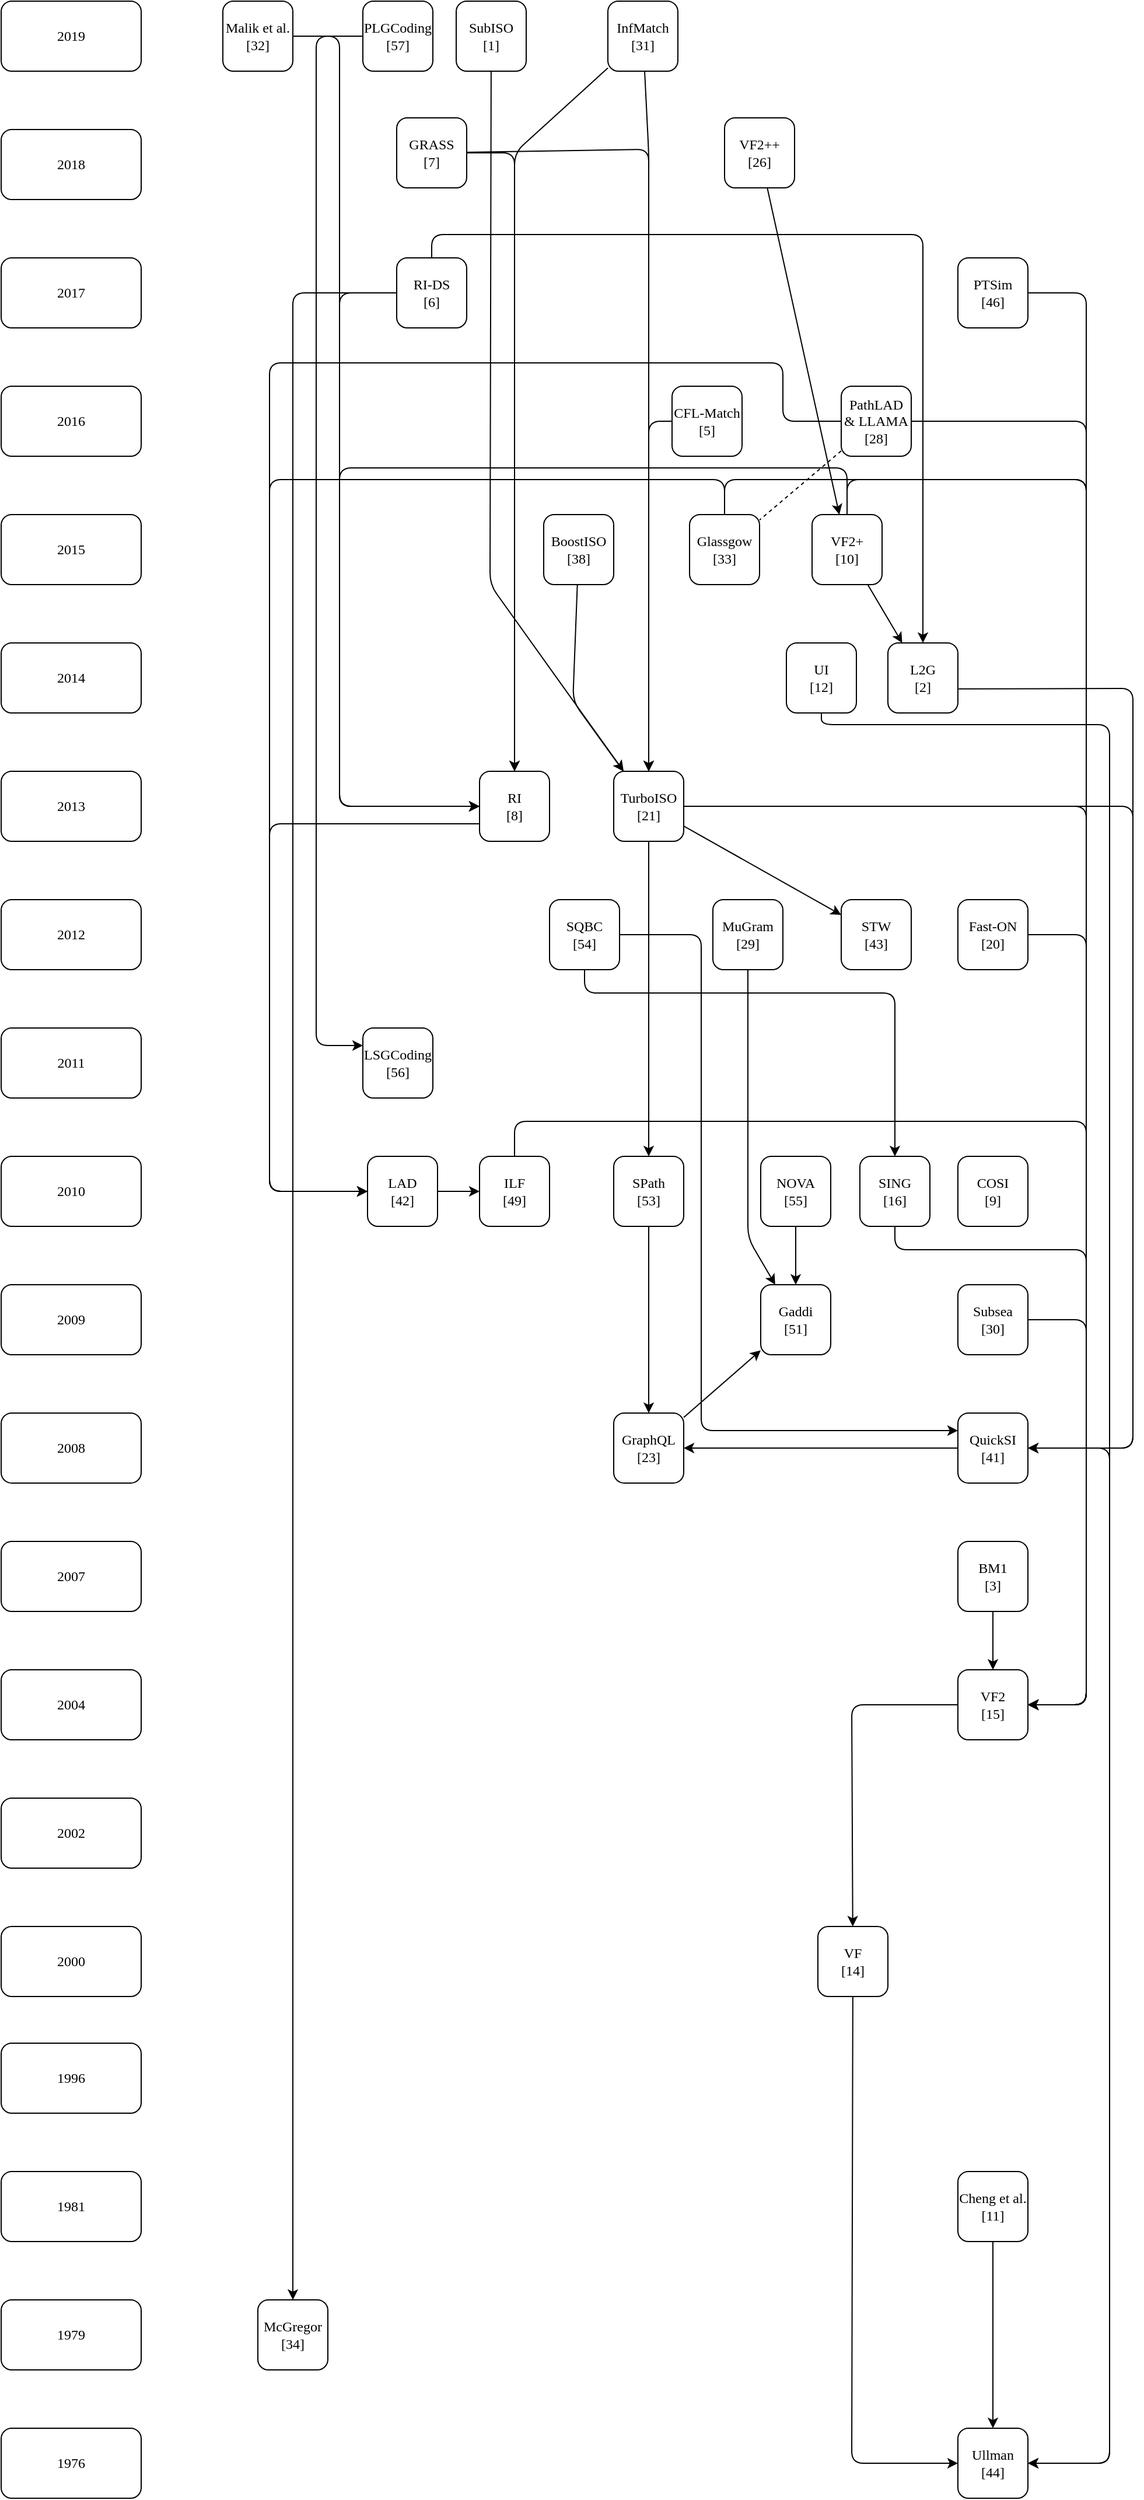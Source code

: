 <mxfile version="12.5.3" type="device"><diagram id="eXozUzhUdbZdbybkpKbx" name="Page-1"><mxGraphModel dx="1762" dy="813" grid="1" gridSize="10" guides="1" tooltips="1" connect="1" arrows="1" fold="1" page="1" pageScale="1" pageWidth="850" pageHeight="1100" math="0" shadow="0"><root><mxCell id="0"/><mxCell id="1" parent="0"/><mxCell id="ACDuuzosHK3Qej2qlpn7-95" value="" style="endArrow=classic;html=1;entryX=0;entryY=0.25;entryDx=0;entryDy=0;fontFamily=Verdana;" parent="1" source="ACDuuzosHK3Qej2qlpn7-7" target="ACDuuzosHK3Qej2qlpn7-47" edge="1"><mxGeometry width="50" height="50" relative="1" as="geometry"><mxPoint x="260" y="290" as="sourcePoint"/><mxPoint x="310" y="240" as="targetPoint"/><Array as="points"><mxPoint x="60" y="100"/><mxPoint x="60" y="965"/></Array></mxGeometry></mxCell><mxCell id="ACDuuzosHK3Qej2qlpn7-102" value="" style="endArrow=classic;html=1;fontFamily=Verdana;" parent="1" source="ACDuuzosHK3Qej2qlpn7-11" target="ACDuuzosHK3Qej2qlpn7-41" edge="1"><mxGeometry width="50" height="50" relative="1" as="geometry"><mxPoint x="433.909" y="160" as="sourcePoint"/><mxPoint x="469.091" y="430" as="targetPoint"/><Array as="points"><mxPoint x="80" y="100"/><mxPoint x="80" y="760"/></Array></mxGeometry></mxCell><mxCell id="ACDuuzosHK3Qej2qlpn7-107" value="" style="endArrow=classic;html=1;fontFamily=Verdana;" parent="1" source="ACDuuzosHK3Qej2qlpn7-14" target="ACDuuzosHK3Qej2qlpn7-41" edge="1"><mxGeometry width="50" height="50" relative="1" as="geometry"><mxPoint x="840" y="240" as="sourcePoint"/><mxPoint x="890" y="190" as="targetPoint"/><Array as="points"><mxPoint x="230" y="200"/></Array></mxGeometry></mxCell><mxCell id="ACDuuzosHK3Qej2qlpn7-108" value="" style="endArrow=classic;html=1;fontFamily=Verdana;" parent="1" source="ACDuuzosHK3Qej2qlpn7-14" target="ACDuuzosHK3Qej2qlpn7-40" edge="1"><mxGeometry width="50" height="50" relative="1" as="geometry"><mxPoint x="920" y="260" as="sourcePoint"/><mxPoint x="970" y="210" as="targetPoint"/><Array as="points"><mxPoint x="345" y="197"/></Array></mxGeometry></mxCell><mxCell id="ACDuuzosHK3Qej2qlpn7-109" value="" style="endArrow=classic;html=1;fontFamily=Verdana;" parent="1" source="ACDuuzosHK3Qej2qlpn7-15" target="ACDuuzosHK3Qej2qlpn7-32" edge="1"><mxGeometry width="50" height="50" relative="1" as="geometry"><mxPoint x="540" y="320" as="sourcePoint"/><mxPoint x="590" y="270" as="targetPoint"/></mxGeometry></mxCell><mxCell id="ACDuuzosHK3Qej2qlpn7-114" value="" style="endArrow=classic;html=1;fontFamily=Verdana;" parent="1" source="ACDuuzosHK3Qej2qlpn7-22" target="ACDuuzosHK3Qej2qlpn7-67" edge="1"><mxGeometry width="50" height="50" relative="1" as="geometry"><mxPoint x="830" y="430" as="sourcePoint"/><mxPoint x="790" y="880" as="targetPoint"/><Array as="points"><mxPoint x="720" y="320"/><mxPoint x="720" y="1530"/></Array></mxGeometry></mxCell><mxCell id="ACDuuzosHK3Qej2qlpn7-116" value="" style="endArrow=classic;html=1;fontFamily=Verdana;" parent="1" source="ACDuuzosHK3Qej2qlpn7-23" target="ACDuuzosHK3Qej2qlpn7-41" edge="1"><mxGeometry width="50" height="50" relative="1" as="geometry"><mxPoint x="160" y="280" as="sourcePoint"/><mxPoint x="210" y="230" as="targetPoint"/><Array as="points"><mxPoint x="80" y="320"/><mxPoint x="80" y="760"/></Array></mxGeometry></mxCell><mxCell id="ACDuuzosHK3Qej2qlpn7-117" value="" style="endArrow=classic;html=1;fontFamily=Verdana;" parent="1" source="ACDuuzosHK3Qej2qlpn7-23" target="ACDuuzosHK3Qej2qlpn7-37" edge="1"><mxGeometry width="50" height="50" relative="1" as="geometry"><mxPoint x="830" y="580" as="sourcePoint"/><mxPoint x="880" y="530" as="targetPoint"/><Array as="points"><mxPoint x="159" y="270"/><mxPoint x="580" y="270"/></Array></mxGeometry></mxCell><mxCell id="ACDuuzosHK3Qej2qlpn7-118" value="" style="endArrow=classic;html=1;fontFamily=Verdana;" parent="1" source="ACDuuzosHK3Qej2qlpn7-23" target="ACDuuzosHK3Qej2qlpn7-92" edge="1"><mxGeometry width="50" height="50" relative="1" as="geometry"><mxPoint x="199" y="366.84" as="sourcePoint"/><mxPoint x="800" y="1640" as="targetPoint"/><Array as="points"><mxPoint x="40" y="320"/><mxPoint x="40" y="1790"/></Array></mxGeometry></mxCell><mxCell id="ACDuuzosHK3Qej2qlpn7-119" value="" style="endArrow=classic;html=1;fontFamily=Verdana;" parent="1" source="ACDuuzosHK3Qej2qlpn7-28" target="ACDuuzosHK3Qej2qlpn7-40" edge="1"><mxGeometry width="50" height="50" relative="1" as="geometry"><mxPoint x="780" y="490" as="sourcePoint"/><mxPoint x="830" y="440" as="targetPoint"/><Array as="points"><mxPoint x="345" y="430"/></Array></mxGeometry></mxCell><mxCell id="ACDuuzosHK3Qej2qlpn7-120" value="" style="endArrow=classic;html=1;fontFamily=Verdana;" parent="1" source="ACDuuzosHK3Qej2qlpn7-27" target="ACDuuzosHK3Qej2qlpn7-67" edge="1"><mxGeometry width="50" height="50" relative="1" as="geometry"><mxPoint x="650" y="540" as="sourcePoint"/><mxPoint x="820" y="960" as="targetPoint"/><Array as="points"><mxPoint x="720" y="430"/><mxPoint x="720" y="1530"/></Array></mxGeometry></mxCell><mxCell id="ACDuuzosHK3Qej2qlpn7-121" value="" style="endArrow=classic;html=1;fontFamily=Verdana;" parent="1" source="ACDuuzosHK3Qej2qlpn7-27" target="ACDuuzosHK3Qej2qlpn7-75" edge="1"><mxGeometry width="50" height="50" relative="1" as="geometry"><mxPoint x="500" y="710" as="sourcePoint"/><mxPoint x="550" y="660" as="targetPoint"/><Array as="points"><mxPoint x="460" y="430"/><mxPoint x="460" y="380"/><mxPoint x="20" y="380"/><mxPoint x="20" y="1090"/></Array></mxGeometry></mxCell><mxCell id="ACDuuzosHK3Qej2qlpn7-122" value="" style="endArrow=none;html=1;dashed=1;fontFamily=Verdana;" parent="1" source="ACDuuzosHK3Qej2qlpn7-27" target="ACDuuzosHK3Qej2qlpn7-33" edge="1"><mxGeometry width="50" height="50" relative="1" as="geometry"><mxPoint x="250" y="560" as="sourcePoint"/><mxPoint x="300" y="510" as="targetPoint"/></mxGeometry></mxCell><mxCell id="ACDuuzosHK3Qej2qlpn7-123" value="" style="endArrow=classic;html=1;fontFamily=Verdana;" parent="1" source="ACDuuzosHK3Qej2qlpn7-33" target="ACDuuzosHK3Qej2qlpn7-67" edge="1"><mxGeometry width="50" height="50" relative="1" as="geometry"><mxPoint x="810" y="550" as="sourcePoint"/><mxPoint x="850" y="1070" as="targetPoint"/><Array as="points"><mxPoint x="410" y="480"/><mxPoint x="720" y="480"/><mxPoint x="720" y="1530"/></Array></mxGeometry></mxCell><mxCell id="ACDuuzosHK3Qej2qlpn7-124" value="" style="endArrow=classic;html=1;fontFamily=Verdana;" parent="1" source="ACDuuzosHK3Qej2qlpn7-33" target="ACDuuzosHK3Qej2qlpn7-75" edge="1"><mxGeometry width="50" height="50" relative="1" as="geometry"><mxPoint x="160" y="540" as="sourcePoint"/><mxPoint x="240" y="490" as="targetPoint"/><Array as="points"><mxPoint x="410" y="480"/><mxPoint x="20" y="480"/><mxPoint x="20" y="1090"/></Array></mxGeometry></mxCell><mxCell id="ACDuuzosHK3Qej2qlpn7-125" value="" style="endArrow=classic;html=1;fontFamily=Verdana;" parent="1" source="ACDuuzosHK3Qej2qlpn7-32" target="ACDuuzosHK3Qej2qlpn7-41" edge="1"><mxGeometry width="50" height="50" relative="1" as="geometry"><mxPoint x="490" y="760" as="sourcePoint"/><mxPoint x="540" y="710" as="targetPoint"/><Array as="points"><mxPoint x="515" y="470"/><mxPoint x="80" y="470"/><mxPoint x="80" y="760"/></Array></mxGeometry></mxCell><mxCell id="ACDuuzosHK3Qej2qlpn7-126" value="" style="endArrow=classic;html=1;fontFamily=Verdana;" parent="1" source="ACDuuzosHK3Qej2qlpn7-32" target="ACDuuzosHK3Qej2qlpn7-67" edge="1"><mxGeometry width="50" height="50" relative="1" as="geometry"><mxPoint x="495" y="552.8" as="sourcePoint"/><mxPoint x="840" y="880" as="targetPoint"/><Array as="points"><mxPoint x="515" y="480"/><mxPoint x="720" y="480"/><mxPoint x="720" y="1530"/></Array></mxGeometry></mxCell><mxCell id="ACDuuzosHK3Qej2qlpn7-127" value="" style="endArrow=classic;html=1;fontFamily=Verdana;" parent="1" source="ACDuuzosHK3Qej2qlpn7-32" target="ACDuuzosHK3Qej2qlpn7-37" edge="1"><mxGeometry width="50" height="50" relative="1" as="geometry"><mxPoint x="780" y="580" as="sourcePoint"/><mxPoint x="830" y="530" as="targetPoint"/></mxGeometry></mxCell><mxCell id="ACDuuzosHK3Qej2qlpn7-130" value="" style="endArrow=classic;html=1;fontFamily=Verdana;" parent="1" source="ACDuuzosHK3Qej2qlpn7-35" target="ACDuuzosHK3Qej2qlpn7-94" edge="1"><mxGeometry width="50" height="50" relative="1" as="geometry"><mxPoint x="220" y="770" as="sourcePoint"/><mxPoint x="500" y="1670" as="targetPoint"/><Array as="points"><mxPoint x="493" y="690"/><mxPoint x="740" y="690"/><mxPoint x="740" y="2180"/></Array></mxGeometry></mxCell><mxCell id="ACDuuzosHK3Qej2qlpn7-131" value="" style="endArrow=classic;html=1;exitX=1.01;exitY=0.656;exitDx=0;exitDy=0;exitPerimeter=0;fontFamily=Verdana;" parent="1" source="ACDuuzosHK3Qej2qlpn7-37" target="ACDuuzosHK3Qej2qlpn7-55" edge="1"><mxGeometry width="50" height="50" relative="1" as="geometry"><mxPoint x="790" y="680" as="sourcePoint"/><mxPoint x="840" y="630" as="targetPoint"/><Array as="points"><mxPoint x="760" y="659"/><mxPoint x="760" y="1310"/></Array></mxGeometry></mxCell><mxCell id="ACDuuzosHK3Qej2qlpn7-132" value="" style="endArrow=classic;html=1;exitX=0;exitY=0.75;exitDx=0;exitDy=0;fontFamily=Verdana;" parent="1" source="ACDuuzosHK3Qej2qlpn7-41" target="ACDuuzosHK3Qej2qlpn7-75" edge="1"><mxGeometry width="50" height="50" relative="1" as="geometry"><mxPoint x="260" y="770" as="sourcePoint"/><mxPoint x="240" y="790" as="targetPoint"/><Array as="points"><mxPoint x="20" y="775"/><mxPoint x="20" y="1090"/></Array></mxGeometry></mxCell><mxCell id="ACDuuzosHK3Qej2qlpn7-134" value="" style="endArrow=classic;html=1;fontFamily=Verdana;" parent="1" source="ACDuuzosHK3Qej2qlpn7-40" target="ACDuuzosHK3Qej2qlpn7-67" edge="1"><mxGeometry width="50" height="50" relative="1" as="geometry"><mxPoint x="520" y="880" as="sourcePoint"/><mxPoint x="570" y="830" as="targetPoint"/><Array as="points"><mxPoint x="720" y="760"/><mxPoint x="720" y="1530"/></Array></mxGeometry></mxCell><mxCell id="ACDuuzosHK3Qej2qlpn7-135" value="" style="endArrow=classic;html=1;fontFamily=Verdana;" parent="1" source="ACDuuzosHK3Qej2qlpn7-40" target="ACDuuzosHK3Qej2qlpn7-55" edge="1"><mxGeometry width="50" height="50" relative="1" as="geometry"><mxPoint x="370" y="750" as="sourcePoint"/><mxPoint x="635" y="1280" as="targetPoint"/><Array as="points"><mxPoint x="760" y="760"/><mxPoint x="760" y="1310"/></Array></mxGeometry></mxCell><mxCell id="ACDuuzosHK3Qej2qlpn7-136" value="" style="endArrow=classic;html=1;fontFamily=Verdana;" parent="1" source="ACDuuzosHK3Qej2qlpn7-40" target="ACDuuzosHK3Qej2qlpn7-44" edge="1"><mxGeometry width="50" height="50" relative="1" as="geometry"><mxPoint x="580" y="880" as="sourcePoint"/><mxPoint x="630" y="830" as="targetPoint"/></mxGeometry></mxCell><mxCell id="ACDuuzosHK3Qej2qlpn7-137" value="" style="endArrow=classic;html=1;fontFamily=Verdana;" parent="1" source="ACDuuzosHK3Qej2qlpn7-40" target="ACDuuzosHK3Qej2qlpn7-50" edge="1"><mxGeometry width="50" height="50" relative="1" as="geometry"><mxPoint x="385" y="728.136" as="sourcePoint"/><mxPoint x="620" y="791.864" as="targetPoint"/><Array as="points"/></mxGeometry></mxCell><mxCell id="ACDuuzosHK3Qej2qlpn7-143" value="" style="endArrow=classic;html=1;fontFamily=Verdana;" parent="1" source="ACDuuzosHK3Qej2qlpn7-73" target="ACDuuzosHK3Qej2qlpn7-67" edge="1"><mxGeometry width="50" height="50" relative="1" as="geometry"><mxPoint x="-320" y="1040" as="sourcePoint"/><mxPoint x="-270" y="990" as="targetPoint"/><Array as="points"><mxPoint x="230" y="1030"/><mxPoint x="720" y="1030"/><mxPoint x="720" y="1530"/></Array></mxGeometry></mxCell><mxCell id="ACDuuzosHK3Qej2qlpn7-145" value="" style="endArrow=classic;html=1;fontFamily=Verdana;" parent="1" source="ACDuuzosHK3Qej2qlpn7-50" target="ACDuuzosHK3Qej2qlpn7-56" edge="1"><mxGeometry width="50" height="50" relative="1" as="geometry"><mxPoint x="410" y="1090" as="sourcePoint"/><mxPoint x="460" y="1040" as="targetPoint"/></mxGeometry></mxCell><mxCell id="ACDuuzosHK3Qej2qlpn7-146" value="" style="endArrow=classic;html=1;fontFamily=Verdana;" parent="1" source="ACDuuzosHK3Qej2qlpn7-74" target="ACDuuzosHK3Qej2qlpn7-53" edge="1"><mxGeometry width="50" height="50" relative="1" as="geometry"><mxPoint x="440" y="1070" as="sourcePoint"/><mxPoint x="490" y="1020" as="targetPoint"/></mxGeometry></mxCell><mxCell id="ACDuuzosHK3Qej2qlpn7-147" value="" style="endArrow=classic;html=1;fontFamily=Verdana;" parent="1" source="ACDuuzosHK3Qej2qlpn7-77" target="ACDuuzosHK3Qej2qlpn7-67" edge="1"><mxGeometry width="50" height="50" relative="1" as="geometry"><mxPoint x="560" y="1100" as="sourcePoint"/><mxPoint x="840" y="1420" as="targetPoint"/><Array as="points"><mxPoint x="556" y="1140"/><mxPoint x="720" y="1140"/><mxPoint x="720" y="1530"/></Array></mxGeometry></mxCell><mxCell id="ACDuuzosHK3Qej2qlpn7-148" value="" style="endArrow=classic;html=1;fontFamily=Verdana;" parent="1" source="ACDuuzosHK3Qej2qlpn7-52" target="ACDuuzosHK3Qej2qlpn7-67" edge="1"><mxGeometry width="50" height="50" relative="1" as="geometry"><mxPoint x="220" y="1160" as="sourcePoint"/><mxPoint x="270" y="1110" as="targetPoint"/><Array as="points"><mxPoint x="720" y="1200"/><mxPoint x="720" y="1530"/></Array></mxGeometry></mxCell><mxCell id="ACDuuzosHK3Qej2qlpn7-151" value="" style="endArrow=classic;html=1;fontFamily=Verdana;" parent="1" source="ACDuuzosHK3Qej2qlpn7-56" target="ACDuuzosHK3Qej2qlpn7-53" edge="1"><mxGeometry width="50" height="50" relative="1" as="geometry"><mxPoint x="260" y="1130" as="sourcePoint"/><mxPoint x="310" y="1080" as="targetPoint"/></mxGeometry></mxCell><mxCell id="ACDuuzosHK3Qej2qlpn7-154" value="" style="endArrow=classic;html=1;fontFamily=Verdana;" parent="1" source="ACDuuzosHK3Qej2qlpn7-80" target="ACDuuzosHK3Qej2qlpn7-67" edge="1"><mxGeometry width="50" height="50" relative="1" as="geometry"><mxPoint x="190" y="1310" as="sourcePoint"/><mxPoint x="240" y="1260" as="targetPoint"/></mxGeometry></mxCell><mxCell id="ACDuuzosHK3Qej2qlpn7-162" value="" style="endArrow=classic;html=1;fontFamily=Verdana;" parent="1" source="ACDuuzosHK3Qej2qlpn7-67" target="ACDuuzosHK3Qej2qlpn7-86" edge="1"><mxGeometry width="50" height="50" relative="1" as="geometry"><mxPoint x="700" y="1450" as="sourcePoint"/><mxPoint x="750" y="1400" as="targetPoint"/><Array as="points"><mxPoint x="580" y="1530"/><mxPoint x="519" y="1530"/></Array></mxGeometry></mxCell><mxCell id="ACDuuzosHK3Qej2qlpn7-164" value="" style="endArrow=classic;html=1;fontFamily=Verdana;" parent="1" source="ACDuuzosHK3Qej2qlpn7-86" target="ACDuuzosHK3Qej2qlpn7-94" edge="1"><mxGeometry width="50" height="50" relative="1" as="geometry"><mxPoint x="360" y="1670" as="sourcePoint"/><mxPoint x="410" y="1620" as="targetPoint"/><Array as="points"><mxPoint x="519" y="2180"/></Array></mxGeometry></mxCell><mxCell id="ACDuuzosHK3Qej2qlpn7-165" value="" style="endArrow=classic;html=1;fontFamily=Verdana;" parent="1" source="ACDuuzosHK3Qej2qlpn7-90" target="ACDuuzosHK3Qej2qlpn7-94" edge="1"><mxGeometry width="50" height="50" relative="1" as="geometry"><mxPoint x="420" y="1610" as="sourcePoint"/><mxPoint x="470" y="1560" as="targetPoint"/></mxGeometry></mxCell><mxCell id="ACDuuzosHK3Qej2qlpn7-169" value="" style="group;fontFamily=Verdana;" parent="1" vertex="1" connectable="0"><mxGeometry x="-210" y="290" width="880" height="60" as="geometry"/></mxCell><mxCell id="ACDuuzosHK3Qej2qlpn7-20" value="2017" style="rounded=1;whiteSpace=wrap;html=1;fontFamily=Verdana;" parent="ACDuuzosHK3Qej2qlpn7-169" vertex="1"><mxGeometry width="120" height="60" as="geometry"/></mxCell><mxCell id="ACDuuzosHK3Qej2qlpn7-22" value="PTSim&lt;br&gt;[46]" style="rounded=1;whiteSpace=wrap;html=1;fontFamily=Verdana;" parent="ACDuuzosHK3Qej2qlpn7-169" vertex="1"><mxGeometry x="820" width="60" height="60" as="geometry"/></mxCell><mxCell id="ACDuuzosHK3Qej2qlpn7-23" value="RI-DS&lt;br&gt;[6]" style="rounded=1;whiteSpace=wrap;html=1;fontFamily=Verdana;" parent="ACDuuzosHK3Qej2qlpn7-169" vertex="1"><mxGeometry x="339" width="60" height="60" as="geometry"/></mxCell><mxCell id="ACDuuzosHK3Qej2qlpn7-170" value="" style="group;fontFamily=Verdana;" parent="1" vertex="1" connectable="0"><mxGeometry x="-210" y="400" width="780" height="80" as="geometry"/></mxCell><mxCell id="ACDuuzosHK3Qej2qlpn7-25" value="2016" style="rounded=1;whiteSpace=wrap;html=1;fontFamily=Verdana;" parent="ACDuuzosHK3Qej2qlpn7-170" vertex="1"><mxGeometry width="120" height="60" as="geometry"/></mxCell><mxCell id="ACDuuzosHK3Qej2qlpn7-27" value="PathLAD &amp;amp; LLAMA&lt;br&gt;[28]" style="rounded=1;whiteSpace=wrap;html=1;fontFamily=Verdana;" parent="ACDuuzosHK3Qej2qlpn7-170" vertex="1"><mxGeometry x="720" width="60" height="60" as="geometry"/></mxCell><mxCell id="ACDuuzosHK3Qej2qlpn7-28" value="CFL-Match&lt;br&gt;[5]" style="rounded=1;whiteSpace=wrap;html=1;fontFamily=Verdana;" parent="ACDuuzosHK3Qej2qlpn7-170" vertex="1"><mxGeometry x="575" width="60" height="60" as="geometry"/></mxCell><mxCell id="ACDuuzosHK3Qej2qlpn7-171" value="" style="group;fontFamily=Verdana;" parent="1" vertex="1" connectable="0"><mxGeometry x="-210" y="510" width="755" height="60" as="geometry"/></mxCell><mxCell id="ACDuuzosHK3Qej2qlpn7-29" value="2015" style="rounded=1;whiteSpace=wrap;html=1;fontFamily=Verdana;" parent="ACDuuzosHK3Qej2qlpn7-171" vertex="1"><mxGeometry width="120" height="60" as="geometry"/></mxCell><mxCell id="ACDuuzosHK3Qej2qlpn7-32" value="VF2+&lt;br&gt;[10]" style="rounded=1;whiteSpace=wrap;html=1;fontFamily=Verdana;" parent="ACDuuzosHK3Qej2qlpn7-171" vertex="1"><mxGeometry x="695" width="60" height="60" as="geometry"/></mxCell><mxCell id="ACDuuzosHK3Qej2qlpn7-33" value="Glassgow&lt;br&gt;[33]" style="rounded=1;whiteSpace=wrap;html=1;fontFamily=Verdana;" parent="ACDuuzosHK3Qej2qlpn7-171" vertex="1"><mxGeometry x="590" width="60" height="60" as="geometry"/></mxCell><mxCell id="POZucPdsLbLJpyyyHZiK-18" value="BoostISO&lt;br&gt;[38]" style="rounded=1;whiteSpace=wrap;html=1;fontFamily=Verdana;" parent="ACDuuzosHK3Qej2qlpn7-171" vertex="1"><mxGeometry x="465" width="60" height="60" as="geometry"/></mxCell><mxCell id="ACDuuzosHK3Qej2qlpn7-172" value="" style="group;fontFamily=Verdana;" parent="1" vertex="1" connectable="0"><mxGeometry x="-210" y="620" width="820" height="60" as="geometry"/></mxCell><mxCell id="ACDuuzosHK3Qej2qlpn7-34" value="2014" style="rounded=1;whiteSpace=wrap;html=1;fontFamily=Verdana;" parent="ACDuuzosHK3Qej2qlpn7-172" vertex="1"><mxGeometry width="120" height="60" as="geometry"/></mxCell><mxCell id="ACDuuzosHK3Qej2qlpn7-35" value="UI&lt;br&gt;[12]" style="rounded=1;whiteSpace=wrap;html=1;fontFamily=Verdana;" parent="ACDuuzosHK3Qej2qlpn7-172" vertex="1"><mxGeometry x="673" width="60" height="60" as="geometry"/></mxCell><mxCell id="ACDuuzosHK3Qej2qlpn7-37" value="L2G&lt;br&gt;[2]" style="rounded=1;whiteSpace=wrap;html=1;fontFamily=Verdana;" parent="ACDuuzosHK3Qej2qlpn7-172" vertex="1"><mxGeometry x="760" width="60" height="60" as="geometry"/></mxCell><mxCell id="ACDuuzosHK3Qej2qlpn7-174" value="" style="group;fontFamily=Verdana;" parent="1" vertex="1" connectable="0"><mxGeometry x="-210" y="730" width="585" height="60" as="geometry"/></mxCell><mxCell id="ACDuuzosHK3Qej2qlpn7-39" value="2013" style="rounded=1;whiteSpace=wrap;html=1;fontFamily=Verdana;" parent="ACDuuzosHK3Qej2qlpn7-174" vertex="1"><mxGeometry width="120" height="60" as="geometry"/></mxCell><mxCell id="ACDuuzosHK3Qej2qlpn7-40" value="TurboISO&lt;br&gt;[21]" style="rounded=1;whiteSpace=wrap;html=1;fontFamily=Verdana;" parent="ACDuuzosHK3Qej2qlpn7-174" vertex="1"><mxGeometry x="525" width="60" height="60" as="geometry"/></mxCell><mxCell id="ACDuuzosHK3Qej2qlpn7-41" value="RI&lt;br&gt;[8]" style="rounded=1;whiteSpace=wrap;html=1;fontFamily=Verdana;" parent="ACDuuzosHK3Qej2qlpn7-174" vertex="1"><mxGeometry x="410" width="60" height="60" as="geometry"/></mxCell><mxCell id="ACDuuzosHK3Qej2qlpn7-175" value="" style="group;fontFamily=Verdana;" parent="1" vertex="1" connectable="0"><mxGeometry x="-210" y="840" width="725" height="60" as="geometry"/></mxCell><mxCell id="ACDuuzosHK3Qej2qlpn7-42" value="2012" style="rounded=1;whiteSpace=wrap;html=1;fontFamily=Verdana;" parent="ACDuuzosHK3Qej2qlpn7-175" vertex="1"><mxGeometry width="120" height="60" as="geometry"/></mxCell><mxCell id="POZucPdsLbLJpyyyHZiK-1" value="MuGram&lt;br&gt;[29]" style="rounded=1;whiteSpace=wrap;html=1;flipH=1;fontFamily=Verdana;" parent="ACDuuzosHK3Qej2qlpn7-175" vertex="1"><mxGeometry x="610" width="60" height="60" as="geometry"/></mxCell><mxCell id="POZucPdsLbLJpyyyHZiK-4" value="SQBC&lt;br&gt;[54]" style="rounded=1;whiteSpace=wrap;html=1;fontFamily=Verdana;" parent="ACDuuzosHK3Qej2qlpn7-175" vertex="1"><mxGeometry x="470" width="60" height="60" as="geometry"/></mxCell><mxCell id="ACDuuzosHK3Qej2qlpn7-176" value="" style="group;fontFamily=Verdana;" parent="1" vertex="1" connectable="0"><mxGeometry x="-210" y="950" width="880" height="60" as="geometry"/></mxCell><mxCell id="ACDuuzosHK3Qej2qlpn7-45" value="2011" style="rounded=1;whiteSpace=wrap;html=1;fontFamily=Verdana;" parent="ACDuuzosHK3Qej2qlpn7-176" vertex="1"><mxGeometry width="120" height="60" as="geometry"/></mxCell><mxCell id="ACDuuzosHK3Qej2qlpn7-47" value="LSGCoding&lt;br&gt;[56]" style="rounded=1;whiteSpace=wrap;html=1;fontFamily=Verdana;" parent="ACDuuzosHK3Qej2qlpn7-176" vertex="1"><mxGeometry x="310" width="60" height="60" as="geometry"/></mxCell><mxCell id="ACDuuzosHK3Qej2qlpn7-177" value="" style="group;fontFamily=Verdana;" parent="1" vertex="1" connectable="0"><mxGeometry x="-210" y="1060" width="880" height="60" as="geometry"/></mxCell><mxCell id="ACDuuzosHK3Qej2qlpn7-48" value="2010" style="rounded=1;whiteSpace=wrap;html=1;flipH=1;fontFamily=Verdana;" parent="ACDuuzosHK3Qej2qlpn7-177" vertex="1"><mxGeometry width="120" height="60" as="geometry"/></mxCell><mxCell id="ACDuuzosHK3Qej2qlpn7-50" value="SPath&lt;br&gt;[53]" style="rounded=1;whiteSpace=wrap;html=1;flipH=1;fontFamily=Verdana;" parent="ACDuuzosHK3Qej2qlpn7-177" vertex="1"><mxGeometry x="525" width="60" height="60" as="geometry"/></mxCell><mxCell id="ACDuuzosHK3Qej2qlpn7-73" value="ILF&lt;br&gt;[49]" style="rounded=1;whiteSpace=wrap;html=1;flipH=1;fontFamily=Verdana;" parent="ACDuuzosHK3Qej2qlpn7-177" vertex="1"><mxGeometry x="410" width="60" height="60" as="geometry"/></mxCell><mxCell id="ACDuuzosHK3Qej2qlpn7-74" value="NOVA&lt;br&gt;[55]" style="rounded=1;whiteSpace=wrap;html=1;flipH=1;fontFamily=Verdana;" parent="ACDuuzosHK3Qej2qlpn7-177" vertex="1"><mxGeometry x="651" width="60" height="60" as="geometry"/></mxCell><mxCell id="ACDuuzosHK3Qej2qlpn7-75" value="LAD&lt;br&gt;[42]" style="rounded=1;whiteSpace=wrap;html=1;flipH=1;fontFamily=Verdana;" parent="ACDuuzosHK3Qej2qlpn7-177" vertex="1"><mxGeometry x="314" width="60" height="60" as="geometry"/></mxCell><mxCell id="ACDuuzosHK3Qej2qlpn7-76" value="COSI&lt;br&gt;[9]" style="rounded=1;whiteSpace=wrap;html=1;flipH=1;fontFamily=Verdana;" parent="ACDuuzosHK3Qej2qlpn7-177" vertex="1"><mxGeometry x="820" width="60" height="60" as="geometry"/></mxCell><mxCell id="ACDuuzosHK3Qej2qlpn7-77" value="SING&lt;br&gt;[16]" style="rounded=1;whiteSpace=wrap;html=1;flipH=1;fontFamily=Verdana;" parent="ACDuuzosHK3Qej2qlpn7-177" vertex="1"><mxGeometry x="736" width="60" height="60" as="geometry"/></mxCell><mxCell id="ACDuuzosHK3Qej2qlpn7-141" value="" style="endArrow=classic;html=1;fontFamily=Verdana;" parent="ACDuuzosHK3Qej2qlpn7-177" source="ACDuuzosHK3Qej2qlpn7-75" target="ACDuuzosHK3Qej2qlpn7-73" edge="1"><mxGeometry width="50" height="50" relative="1" as="geometry"><mxPoint x="-320" y="1080" as="sourcePoint"/><mxPoint x="-270" y="1030" as="targetPoint"/></mxGeometry></mxCell><mxCell id="ACDuuzosHK3Qej2qlpn7-178" value="" style="group;fontFamily=Verdana;" parent="1" vertex="1" connectable="0"><mxGeometry x="-210" y="1170" width="880" height="60" as="geometry"/></mxCell><mxCell id="ACDuuzosHK3Qej2qlpn7-51" value="2009" style="rounded=1;whiteSpace=wrap;html=1;fontFamily=Verdana;" parent="ACDuuzosHK3Qej2qlpn7-178" vertex="1"><mxGeometry width="120" height="60" as="geometry"/></mxCell><mxCell id="ACDuuzosHK3Qej2qlpn7-52" value="Subsea&lt;br&gt;[30]" style="rounded=1;whiteSpace=wrap;html=1;fontFamily=Verdana;" parent="ACDuuzosHK3Qej2qlpn7-178" vertex="1"><mxGeometry x="820" width="60" height="60" as="geometry"/></mxCell><mxCell id="ACDuuzosHK3Qej2qlpn7-53" value="Gaddi&lt;br&gt;[51]" style="rounded=1;whiteSpace=wrap;html=1;fontFamily=Verdana;" parent="ACDuuzosHK3Qej2qlpn7-178" vertex="1"><mxGeometry x="651" width="60" height="60" as="geometry"/></mxCell><mxCell id="ACDuuzosHK3Qej2qlpn7-179" value="" style="group;fontFamily=Verdana;" parent="1" vertex="1" connectable="0"><mxGeometry x="-210" y="1280" width="880" height="60" as="geometry"/></mxCell><mxCell id="ACDuuzosHK3Qej2qlpn7-54" value="2008" style="rounded=1;whiteSpace=wrap;html=1;fontFamily=Verdana;" parent="ACDuuzosHK3Qej2qlpn7-179" vertex="1"><mxGeometry width="120" height="60" as="geometry"/></mxCell><mxCell id="ACDuuzosHK3Qej2qlpn7-55" value="QuickSI&lt;br&gt;[41]" style="rounded=1;whiteSpace=wrap;html=1;fontFamily=Verdana;" parent="ACDuuzosHK3Qej2qlpn7-179" vertex="1"><mxGeometry x="820" width="60" height="60" as="geometry"/></mxCell><mxCell id="ACDuuzosHK3Qej2qlpn7-56" value="GraphQL&lt;br&gt;[23]" style="rounded=1;whiteSpace=wrap;html=1;fontFamily=Verdana;" parent="ACDuuzosHK3Qej2qlpn7-179" vertex="1"><mxGeometry x="525" width="60" height="60" as="geometry"/></mxCell><mxCell id="ACDuuzosHK3Qej2qlpn7-152" value="" style="endArrow=classic;html=1;fontFamily=Verdana;" parent="ACDuuzosHK3Qej2qlpn7-179" source="ACDuuzosHK3Qej2qlpn7-55" target="ACDuuzosHK3Qej2qlpn7-56" edge="1"><mxGeometry width="50" height="50" relative="1" as="geometry"><mxPoint x="1000" y="190" as="sourcePoint"/><mxPoint x="1050" y="140" as="targetPoint"/></mxGeometry></mxCell><mxCell id="ACDuuzosHK3Qej2qlpn7-180" value="" style="group;fontFamily=Verdana;" parent="1" vertex="1" connectable="0"><mxGeometry x="-210" y="1390" width="880" height="60" as="geometry"/></mxCell><mxCell id="ACDuuzosHK3Qej2qlpn7-57" value="2007" style="rounded=1;whiteSpace=wrap;html=1;fontFamily=Verdana;" parent="ACDuuzosHK3Qej2qlpn7-180" vertex="1"><mxGeometry width="120" height="60" as="geometry"/></mxCell><mxCell id="ACDuuzosHK3Qej2qlpn7-80" value="BM1&lt;br&gt;[3]" style="rounded=1;whiteSpace=wrap;html=1;fontFamily=Verdana;" parent="ACDuuzosHK3Qej2qlpn7-180" vertex="1"><mxGeometry x="820" width="60" height="60" as="geometry"/></mxCell><mxCell id="ACDuuzosHK3Qej2qlpn7-181" value="" style="group;fontFamily=Verdana;" parent="1" vertex="1" connectable="0"><mxGeometry x="-210" y="1500" width="880" height="60" as="geometry"/></mxCell><mxCell id="ACDuuzosHK3Qej2qlpn7-66" value="2004" style="rounded=1;whiteSpace=wrap;html=1;fontFamily=Verdana;" parent="ACDuuzosHK3Qej2qlpn7-181" vertex="1"><mxGeometry width="120" height="60" as="geometry"/></mxCell><mxCell id="ACDuuzosHK3Qej2qlpn7-67" value="VF2&lt;br&gt;[15]" style="rounded=1;whiteSpace=wrap;html=1;fontFamily=Verdana;" parent="ACDuuzosHK3Qej2qlpn7-181" vertex="1"><mxGeometry x="820" width="60" height="60" as="geometry"/></mxCell><mxCell id="ACDuuzosHK3Qej2qlpn7-182" value="" style="group;fontFamily=Verdana;" parent="1" vertex="1" connectable="0"><mxGeometry x="-210" y="1610" width="880" height="60" as="geometry"/></mxCell><mxCell id="ACDuuzosHK3Qej2qlpn7-69" value="2002" style="rounded=1;whiteSpace=wrap;html=1;fontFamily=Verdana;" parent="ACDuuzosHK3Qej2qlpn7-182" vertex="1"><mxGeometry width="120" height="60" as="geometry"/></mxCell><mxCell id="ACDuuzosHK3Qej2qlpn7-183" value="" style="group;fontFamily=Verdana;" parent="1" vertex="1" connectable="0"><mxGeometry x="-210" y="1720" width="880" height="60" as="geometry"/></mxCell><mxCell id="ACDuuzosHK3Qej2qlpn7-113" value="2000" style="rounded=1;whiteSpace=wrap;html=1;fontFamily=Verdana;" parent="ACDuuzosHK3Qej2qlpn7-183" vertex="1"><mxGeometry width="120" height="60" as="geometry"/></mxCell><mxCell id="ACDuuzosHK3Qej2qlpn7-86" value="VF&lt;br&gt;[14]" style="rounded=1;whiteSpace=wrap;html=1;fontFamily=Verdana;" parent="ACDuuzosHK3Qej2qlpn7-183" vertex="1"><mxGeometry x="700" width="60" height="60" as="geometry"/></mxCell><mxCell id="ACDuuzosHK3Qej2qlpn7-185" value="" style="group;fontFamily=Verdana;" parent="1" vertex="1" connectable="0"><mxGeometry x="-210" y="1820" width="880" height="60" as="geometry"/></mxCell><mxCell id="ACDuuzosHK3Qej2qlpn7-87" value="1996" style="rounded=1;whiteSpace=wrap;html=1;fontFamily=Verdana;" parent="ACDuuzosHK3Qej2qlpn7-185" vertex="1"><mxGeometry width="120" height="60" as="geometry"/></mxCell><mxCell id="ACDuuzosHK3Qej2qlpn7-186" value="" style="group;fontFamily=Verdana;" parent="1" vertex="1" connectable="0"><mxGeometry x="-210" y="1930" width="880" height="60" as="geometry"/></mxCell><mxCell id="ACDuuzosHK3Qej2qlpn7-89" value="1981" style="rounded=1;whiteSpace=wrap;html=1;fontFamily=Verdana;" parent="ACDuuzosHK3Qej2qlpn7-186" vertex="1"><mxGeometry width="120" height="60" as="geometry"/></mxCell><mxCell id="ACDuuzosHK3Qej2qlpn7-90" value="Cheng et al.&lt;br&gt;[11]" style="rounded=1;whiteSpace=wrap;html=1;fontFamily=Verdana;" parent="ACDuuzosHK3Qej2qlpn7-186" vertex="1"><mxGeometry x="820" width="60" height="60" as="geometry"/></mxCell><mxCell id="ACDuuzosHK3Qej2qlpn7-187" value="" style="group;fontFamily=Verdana;" parent="1" vertex="1" connectable="0"><mxGeometry x="-210" y="2040" width="350" height="60" as="geometry"/></mxCell><mxCell id="ACDuuzosHK3Qej2qlpn7-91" value="1979" style="rounded=1;whiteSpace=wrap;html=1;fontFamily=Verdana;" parent="ACDuuzosHK3Qej2qlpn7-187" vertex="1"><mxGeometry width="120" height="60" as="geometry"/></mxCell><mxCell id="ACDuuzosHK3Qej2qlpn7-92" value="McGregor&lt;br&gt;[34]" style="rounded=1;whiteSpace=wrap;html=1;fontFamily=Verdana;" parent="ACDuuzosHK3Qej2qlpn7-187" vertex="1"><mxGeometry x="220" width="60" height="60" as="geometry"/></mxCell><mxCell id="ACDuuzosHK3Qej2qlpn7-188" value="" style="group;fontFamily=Verdana;" parent="1" vertex="1" connectable="0"><mxGeometry x="-210" y="2150" width="880" height="60" as="geometry"/></mxCell><mxCell id="ACDuuzosHK3Qej2qlpn7-93" value="1976" style="rounded=1;whiteSpace=wrap;html=1;fontFamily=Verdana;" parent="ACDuuzosHK3Qej2qlpn7-188" vertex="1"><mxGeometry width="120" height="60" as="geometry"/></mxCell><mxCell id="ACDuuzosHK3Qej2qlpn7-94" value="Ullman&lt;br&gt;[44]" style="rounded=1;whiteSpace=wrap;html=1;fontFamily=Verdana;" parent="ACDuuzosHK3Qej2qlpn7-188" vertex="1"><mxGeometry x="820" width="60" height="60" as="geometry"/></mxCell><mxCell id="ACDuuzosHK3Qej2qlpn7-1" value="2019" style="rounded=1;whiteSpace=wrap;html=1;fontFamily=Verdana;" parent="1" vertex="1"><mxGeometry x="-210" y="70" width="120" height="60" as="geometry"/></mxCell><mxCell id="ACDuuzosHK3Qej2qlpn7-7" value="PLGCoding&lt;br&gt;[57]" style="rounded=1;whiteSpace=wrap;html=1;fontFamily=Verdana;" parent="1" vertex="1"><mxGeometry x="100" y="70" width="60" height="60" as="geometry"/></mxCell><mxCell id="ACDuuzosHK3Qej2qlpn7-11" value="Malik et al.[32]" style="rounded=1;whiteSpace=wrap;html=1;fontFamily=Verdana;" parent="1" vertex="1"><mxGeometry x="-20" y="70" width="60" height="60" as="geometry"/></mxCell><mxCell id="ACDuuzosHK3Qej2qlpn7-12" value="2018" style="rounded=1;whiteSpace=wrap;html=1;fontFamily=Verdana;" parent="1" vertex="1"><mxGeometry x="-210" y="180" width="120" height="60" as="geometry"/></mxCell><mxCell id="ACDuuzosHK3Qej2qlpn7-14" value="GRASS&lt;br&gt;[7]" style="rounded=1;whiteSpace=wrap;html=1;fontFamily=Verdana;" parent="1" vertex="1"><mxGeometry x="129" y="170" width="60" height="60" as="geometry"/></mxCell><mxCell id="ACDuuzosHK3Qej2qlpn7-15" value="VF2++&lt;br&gt;[26]" style="rounded=1;whiteSpace=wrap;html=1;fontFamily=Verdana;" parent="1" vertex="1"><mxGeometry x="410" y="170" width="60" height="60" as="geometry"/></mxCell><mxCell id="POZucPdsLbLJpyyyHZiK-2" value="" style="endArrow=classic;html=1;fontFamily=Verdana;" parent="1" source="POZucPdsLbLJpyyyHZiK-1" target="ACDuuzosHK3Qej2qlpn7-53" edge="1"><mxGeometry width="50" height="50" relative="1" as="geometry"><mxPoint x="440" y="950" as="sourcePoint"/><mxPoint x="520" y="1020" as="targetPoint"/><Array as="points"><mxPoint x="430" y="1130"/></Array></mxGeometry></mxCell><mxCell id="ACDuuzosHK3Qej2qlpn7-44" value="STW&lt;br&gt;[43]" style="rounded=1;whiteSpace=wrap;html=1;fontFamily=Verdana;" parent="1" vertex="1"><mxGeometry x="510" y="840" width="60" height="60" as="geometry"/></mxCell><mxCell id="POZucPdsLbLJpyyyHZiK-6" value="" style="endArrow=classic;html=1;fontFamily=Verdana;" parent="1" source="POZucPdsLbLJpyyyHZiK-4" target="ACDuuzosHK3Qej2qlpn7-77" edge="1"><mxGeometry width="50" height="50" relative="1" as="geometry"><mxPoint x="300" y="960" as="sourcePoint"/><mxPoint x="350" y="910" as="targetPoint"/><Array as="points"><mxPoint x="290" y="920"/><mxPoint x="556" y="920"/></Array></mxGeometry></mxCell><mxCell id="POZucPdsLbLJpyyyHZiK-7" value="" style="endArrow=classic;html=1;entryX=0;entryY=0.25;entryDx=0;entryDy=0;fontFamily=Verdana;" parent="1" source="POZucPdsLbLJpyyyHZiK-4" target="ACDuuzosHK3Qej2qlpn7-55" edge="1"><mxGeometry width="50" height="50" relative="1" as="geometry"><mxPoint x="330" y="904.812" as="sourcePoint"/><mxPoint x="310" y="1000" as="targetPoint"/><Array as="points"><mxPoint x="390" y="870"/><mxPoint x="390" y="1295"/></Array></mxGeometry></mxCell><mxCell id="POZucPdsLbLJpyyyHZiK-11" value="InfMatch&lt;br&gt;[31]" style="rounded=1;whiteSpace=wrap;html=1;fontFamily=Verdana;" parent="1" vertex="1"><mxGeometry x="310" y="70" width="60" height="60" as="geometry"/></mxCell><mxCell id="POZucPdsLbLJpyyyHZiK-12" value="" style="endArrow=classic;html=1;fontFamily=Verdana;" parent="1" source="POZucPdsLbLJpyyyHZiK-11" target="ACDuuzosHK3Qej2qlpn7-40" edge="1"><mxGeometry width="50" height="50" relative="1" as="geometry"><mxPoint x="250" y="230" as="sourcePoint"/><mxPoint x="300" y="560" as="targetPoint"/><Array as="points"><mxPoint x="345" y="200"/></Array></mxGeometry></mxCell><mxCell id="POZucPdsLbLJpyyyHZiK-13" value="" style="endArrow=classic;html=1;fontFamily=Verdana;" parent="1" source="POZucPdsLbLJpyyyHZiK-11" target="ACDuuzosHK3Qej2qlpn7-41" edge="1"><mxGeometry width="50" height="50" relative="1" as="geometry"><mxPoint x="260" y="250" as="sourcePoint"/><mxPoint x="310" y="200" as="targetPoint"/><Array as="points"><mxPoint x="230" y="200"/></Array></mxGeometry></mxCell><mxCell id="POZucPdsLbLJpyyyHZiK-15" value="Fast-ON&lt;br&gt;[20]" style="rounded=1;whiteSpace=wrap;html=1;fontFamily=Verdana;" parent="1" vertex="1"><mxGeometry x="610" y="840" width="60" height="60" as="geometry"/></mxCell><mxCell id="POZucPdsLbLJpyyyHZiK-16" value="" style="endArrow=classic;html=1;fontFamily=Verdana;" parent="1" source="POZucPdsLbLJpyyyHZiK-15" target="ACDuuzosHK3Qej2qlpn7-67" edge="1"><mxGeometry width="50" height="50" relative="1" as="geometry"><mxPoint x="690" y="1010" as="sourcePoint"/><mxPoint x="810" y="1370" as="targetPoint"/><Array as="points"><mxPoint x="720" y="870"/><mxPoint x="720" y="1530"/></Array></mxGeometry></mxCell><mxCell id="POZucPdsLbLJpyyyHZiK-19" value="" style="endArrow=classic;html=1;fontFamily=Verdana;" parent="1" source="POZucPdsLbLJpyyyHZiK-18" target="ACDuuzosHK3Qej2qlpn7-40" edge="1"><mxGeometry width="50" height="50" relative="1" as="geometry"><mxPoint x="840" y="500" as="sourcePoint"/><mxPoint x="890" y="450" as="targetPoint"/><Array as="points"><mxPoint x="280" y="670"/></Array></mxGeometry></mxCell><mxCell id="POZucPdsLbLJpyyyHZiK-24" value="SubISO&lt;br&gt;[1]" style="rounded=1;whiteSpace=wrap;html=1;fontFamily=Verdana;" parent="1" vertex="1"><mxGeometry x="180" y="70" width="60" height="60" as="geometry"/></mxCell><mxCell id="POZucPdsLbLJpyyyHZiK-25" value="" style="endArrow=classic;html=1;fontFamily=Verdana;" parent="1" source="POZucPdsLbLJpyyyHZiK-24" target="ACDuuzosHK3Qej2qlpn7-40" edge="1"><mxGeometry width="50" height="50" relative="1" as="geometry"><mxPoint x="290" y="260" as="sourcePoint"/><mxPoint x="270" y="440" as="targetPoint"/><Array as="points"><mxPoint x="209" y="570"/></Array></mxGeometry></mxCell><mxCell id="gC9zazlEs6-g23o3qgc3-1" value="" style="endArrow=classic;html=1;" parent="1" source="ACDuuzosHK3Qej2qlpn7-55" target="ACDuuzosHK3Qej2qlpn7-94" edge="1"><mxGeometry width="50" height="50" relative="1" as="geometry"><mxPoint x="930" y="1380" as="sourcePoint"/><mxPoint x="870" y="2250" as="targetPoint"/><Array as="points"><mxPoint x="740" y="1310"/><mxPoint x="740" y="2180"/></Array></mxGeometry></mxCell></root></mxGraphModel></diagram></mxfile>
